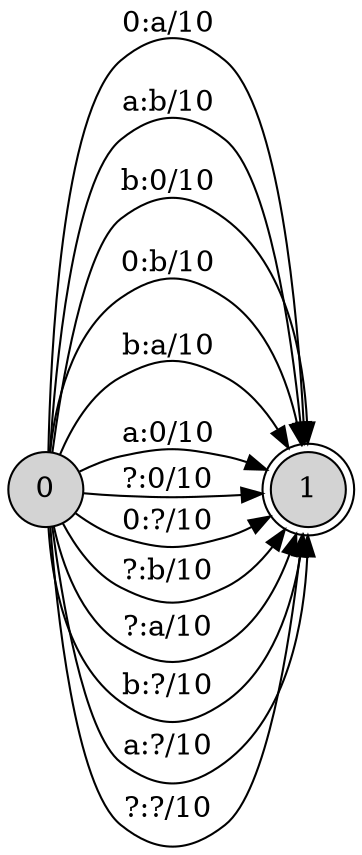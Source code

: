 // This graph generated with hfst-fst2txt blah
digraph H {
rankdir = LR;
node [shape=circle,style=filled] 0
node [shape=doublecircle,style=filled] 1
0 -> 1 [label="0:a/10 "];
0 -> 1 [label="a:b/10 "];
0 -> 1 [label="b:0/10 "];
0 -> 1 [label="0:b/10 "];
0 -> 1 [label="b:a/10 "];
0 -> 1 [label="a:0/10 "];
0 -> 1 [label="?:0/10 "];
0 -> 1 [label="0:?/10 "];
0 -> 1 [label="?:b/10 "];
0 -> 1 [label="?:a/10 "];
0 -> 1 [label="b:?/10 "];
0 -> 1 [label="a:?/10 "];
0 -> 1 [label="?:?/10 "];
}

